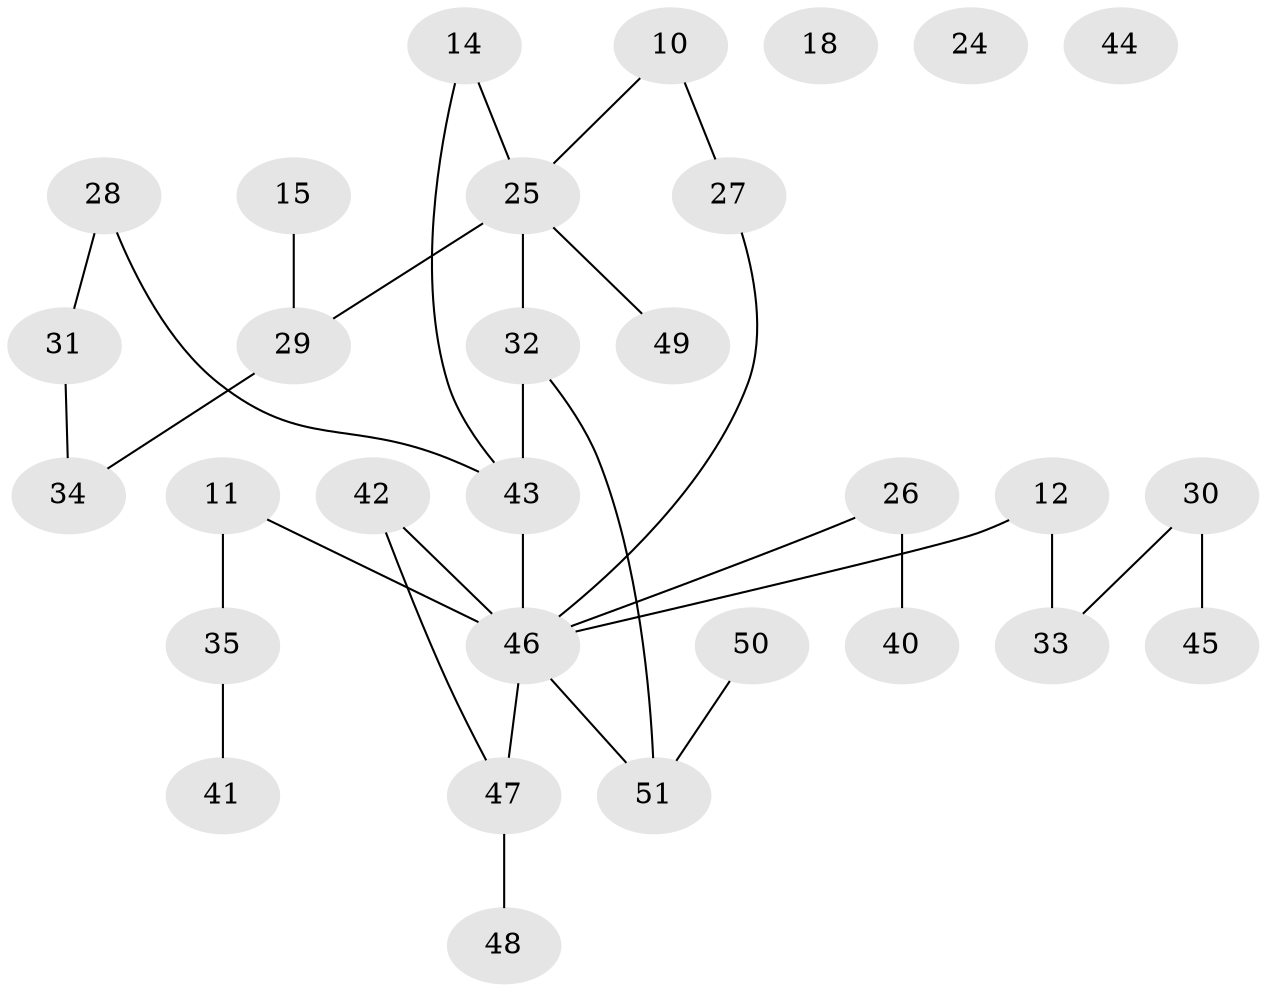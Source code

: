 // original degree distribution, {4: 0.0784313725490196, 3: 0.2549019607843137, 1: 0.17647058823529413, 2: 0.4117647058823529, 0: 0.058823529411764705, 6: 0.0196078431372549}
// Generated by graph-tools (version 1.1) at 2025/43/03/04/25 21:43:06]
// undirected, 30 vertices, 31 edges
graph export_dot {
graph [start="1"]
  node [color=gray90,style=filled];
  10;
  11 [super="+6"];
  12;
  14;
  15;
  18;
  24;
  25 [super="+5+7+13"];
  26;
  27;
  28;
  29 [super="+20+21"];
  30;
  31;
  32 [super="+23"];
  33 [super="+3+4"];
  34;
  35;
  40;
  41;
  42 [super="+9"];
  43 [super="+37+38"];
  44;
  45;
  46 [super="+2+16+17"];
  47 [super="+36"];
  48;
  49;
  50;
  51 [super="+39"];
  10 -- 27;
  10 -- 25;
  11 -- 35;
  11 -- 46;
  12 -- 33;
  12 -- 46;
  14 -- 25;
  14 -- 43;
  15 -- 29;
  25 -- 32 [weight=2];
  25 -- 49;
  25 -- 29;
  26 -- 40;
  26 -- 46;
  27 -- 46;
  28 -- 31;
  28 -- 43;
  29 -- 34;
  30 -- 45;
  30 -- 33;
  31 -- 34;
  32 -- 51;
  32 -- 43 [weight=2];
  35 -- 41;
  42 -- 47;
  42 -- 46;
  43 -- 46 [weight=2];
  46 -- 47 [weight=2];
  46 -- 51;
  47 -- 48;
  50 -- 51;
}
